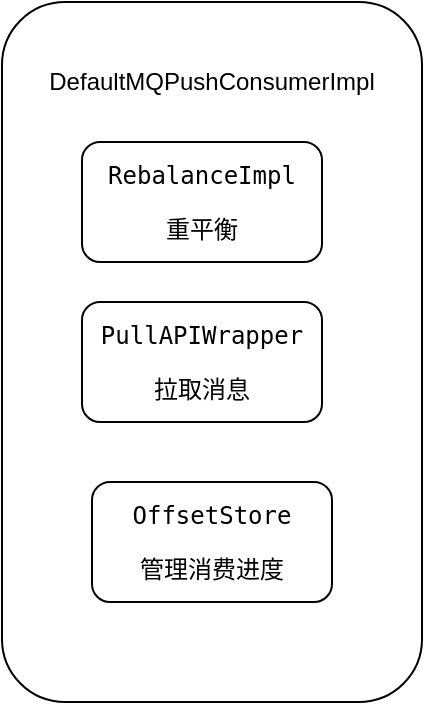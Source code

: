 <mxfile version="15.7.3" type="github">
  <diagram id="iFS0JgWhsD2GHOx9t8gv" name="Page-1">
    <mxGraphModel dx="946" dy="536" grid="1" gridSize="10" guides="1" tooltips="1" connect="1" arrows="1" fold="1" page="1" pageScale="1" pageWidth="827" pageHeight="1169" math="0" shadow="0">
      <root>
        <mxCell id="0" />
        <mxCell id="1" parent="0" />
        <mxCell id="DzktOX3Q1Vdfpv2es8NG-3" value="" style="rounded=1;whiteSpace=wrap;html=1;" parent="1" vertex="1">
          <mxGeometry x="400" y="130" width="210" height="350" as="geometry" />
        </mxCell>
        <mxCell id="DzktOX3Q1Vdfpv2es8NG-6" value="DefaultMQPushConsumerImpl" style="text;html=1;strokeColor=none;fillColor=none;align=center;verticalAlign=middle;whiteSpace=wrap;rounded=0;" parent="1" vertex="1">
          <mxGeometry x="485" y="160" width="40" height="20" as="geometry" />
        </mxCell>
        <mxCell id="DzktOX3Q1Vdfpv2es8NG-7" value="&lt;pre&gt;RebalanceImpl&lt;/pre&gt;&lt;pre&gt;重平衡&lt;/pre&gt;" style="rounded=1;whiteSpace=wrap;html=1;" parent="1" vertex="1">
          <mxGeometry x="440" y="200" width="120" height="60" as="geometry" />
        </mxCell>
        <mxCell id="DzktOX3Q1Vdfpv2es8NG-8" value="&lt;pre&gt;&lt;pre&gt;PullAPIWrapper&lt;/pre&gt;&lt;pre&gt;拉取消息&lt;/pre&gt;&lt;/pre&gt;" style="rounded=1;whiteSpace=wrap;html=1;" parent="1" vertex="1">
          <mxGeometry x="440" y="280" width="120" height="60" as="geometry" />
        </mxCell>
        <mxCell id="DzktOX3Q1Vdfpv2es8NG-9" value="&lt;pre&gt;&lt;pre&gt;&lt;pre&gt;OffsetStore&lt;/pre&gt;&lt;pre&gt;管理消费进度&lt;/pre&gt;&lt;/pre&gt;&lt;/pre&gt;" style="rounded=1;whiteSpace=wrap;html=1;" parent="1" vertex="1">
          <mxGeometry x="445" y="370" width="120" height="60" as="geometry" />
        </mxCell>
      </root>
    </mxGraphModel>
  </diagram>
</mxfile>
